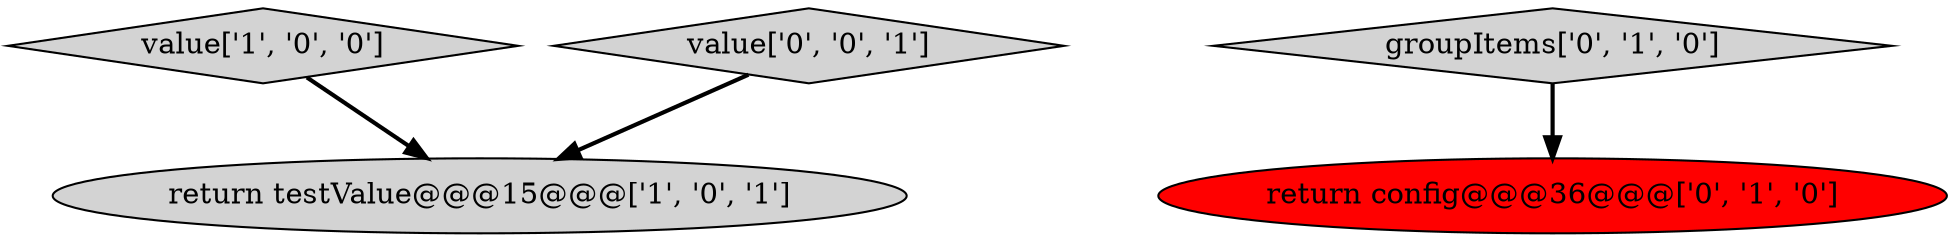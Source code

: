 digraph {
1 [style = filled, label = "value['1', '0', '0']", fillcolor = lightgray, shape = diamond image = "AAA0AAABBB1BBB"];
0 [style = filled, label = "return testValue@@@15@@@['1', '0', '1']", fillcolor = lightgray, shape = ellipse image = "AAA0AAABBB1BBB"];
4 [style = filled, label = "value['0', '0', '1']", fillcolor = lightgray, shape = diamond image = "AAA0AAABBB3BBB"];
2 [style = filled, label = "return config@@@36@@@['0', '1', '0']", fillcolor = red, shape = ellipse image = "AAA1AAABBB2BBB"];
3 [style = filled, label = "groupItems['0', '1', '0']", fillcolor = lightgray, shape = diamond image = "AAA0AAABBB2BBB"];
1->0 [style = bold, label=""];
4->0 [style = bold, label=""];
3->2 [style = bold, label=""];
}
